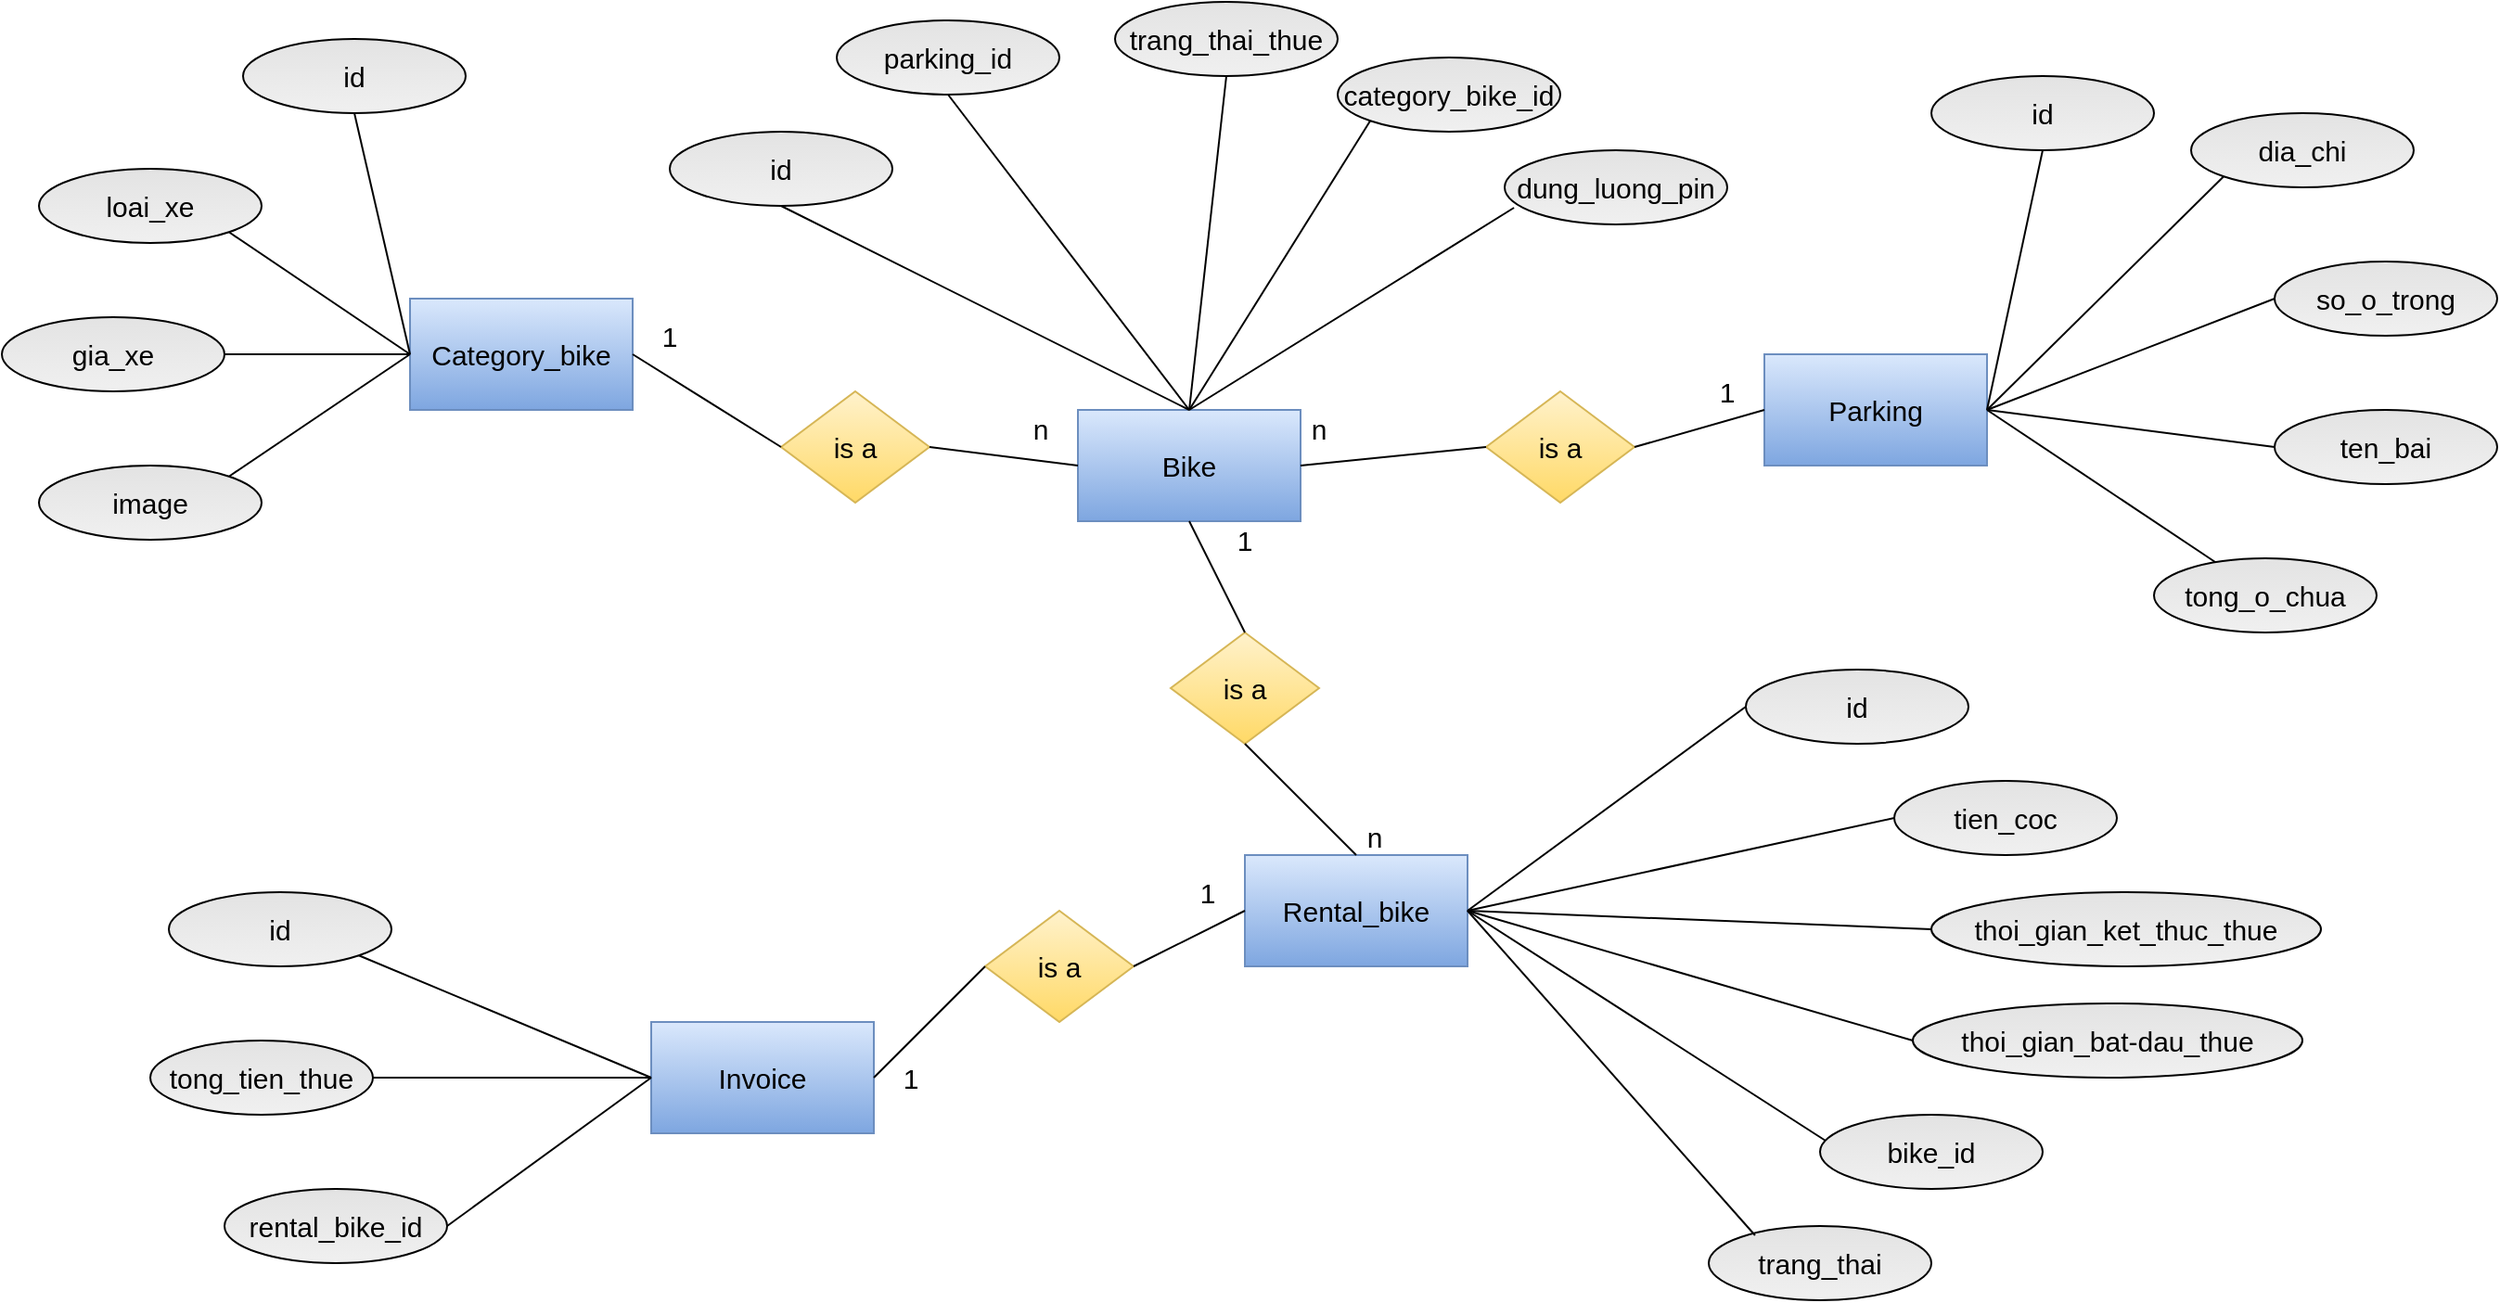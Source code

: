 <mxfile version="14.1.8" type="device"><diagram id="-MheWX2kIB_dmOo87vw7" name="Page-2"><mxGraphModel dx="2272" dy="762" grid="1" gridSize="10" guides="1" tooltips="1" connect="1" arrows="1" fold="1" page="1" pageScale="1" pageWidth="850" pageHeight="1100" math="0" shadow="0"><root><mxCell id="GlGQQRJNzmX-eLVZKdnp-0"/><mxCell id="GlGQQRJNzmX-eLVZKdnp-1" parent="GlGQQRJNzmX-eLVZKdnp-0"/><mxCell id="GlGQQRJNzmX-eLVZKdnp-2" value="Invoice" style="rounded=0;whiteSpace=wrap;html=1;strokeWidth=1;fillColor=#dae8fc;gradientColor=#7ea6e0;fontSize=15;strokeColor=#6c8ebf;" parent="GlGQQRJNzmX-eLVZKdnp-1" vertex="1"><mxGeometry x="280" y="550" width="120" height="60" as="geometry"/></mxCell><mxCell id="5u9yuAcVxXeDE1-a5YB1-0" value="Rental_bike" style="rounded=0;whiteSpace=wrap;html=1;strokeWidth=1;fillColor=#dae8fc;gradientColor=#7ea6e0;fontSize=15;strokeColor=#6c8ebf;" parent="GlGQQRJNzmX-eLVZKdnp-1" vertex="1"><mxGeometry x="600" y="460" width="120" height="60" as="geometry"/></mxCell><mxCell id="5u9yuAcVxXeDE1-a5YB1-1" value="Bike" style="rounded=0;whiteSpace=wrap;html=1;strokeWidth=1;fillColor=#dae8fc;gradientColor=#7ea6e0;fontSize=15;strokeColor=#6c8ebf;" parent="GlGQQRJNzmX-eLVZKdnp-1" vertex="1"><mxGeometry x="510" y="220" width="120" height="60" as="geometry"/></mxCell><mxCell id="5u9yuAcVxXeDE1-a5YB1-2" value="Category_bike" style="rounded=0;whiteSpace=wrap;html=1;strokeWidth=1;fillColor=#dae8fc;gradientColor=#7ea6e0;fontSize=15;strokeColor=#6c8ebf;" parent="GlGQQRJNzmX-eLVZKdnp-1" vertex="1"><mxGeometry x="150" y="160" width="120" height="60" as="geometry"/></mxCell><mxCell id="5u9yuAcVxXeDE1-a5YB1-3" value="Parking" style="rounded=0;whiteSpace=wrap;html=1;strokeWidth=1;fillColor=#dae8fc;gradientColor=#7ea6e0;fontSize=15;strokeColor=#6c8ebf;" parent="GlGQQRJNzmX-eLVZKdnp-1" vertex="1"><mxGeometry x="880" y="190" width="120" height="60" as="geometry"/></mxCell><mxCell id="RkQ1HIkHHtOVdNp3dLUg-0" value="id" style="ellipse;whiteSpace=wrap;html=1;strokeWidth=1;gradientColor=#F0F0F0;fontSize=15;fillColor=#E3E3E3;" parent="GlGQQRJNzmX-eLVZKdnp-1" vertex="1"><mxGeometry x="60" y="20" width="120" height="40" as="geometry"/></mxCell><mxCell id="RkQ1HIkHHtOVdNp3dLUg-1" value="loai_xe" style="ellipse;whiteSpace=wrap;html=1;strokeWidth=1;gradientColor=#F0F0F0;fontSize=15;fillColor=#E3E3E3;" parent="GlGQQRJNzmX-eLVZKdnp-1" vertex="1"><mxGeometry x="-50" y="90" width="120" height="40" as="geometry"/></mxCell><mxCell id="RkQ1HIkHHtOVdNp3dLUg-2" value="gia_xe" style="ellipse;whiteSpace=wrap;html=1;strokeWidth=1;gradientColor=#F0F0F0;fontSize=15;fillColor=#E3E3E3;" parent="GlGQQRJNzmX-eLVZKdnp-1" vertex="1"><mxGeometry x="-70" y="170" width="120" height="40" as="geometry"/></mxCell><mxCell id="RkQ1HIkHHtOVdNp3dLUg-3" value="image" style="ellipse;whiteSpace=wrap;html=1;strokeWidth=1;gradientColor=#F0F0F0;fontSize=15;fillColor=#E3E3E3;" parent="GlGQQRJNzmX-eLVZKdnp-1" vertex="1"><mxGeometry x="-50" y="250" width="120" height="40" as="geometry"/></mxCell><mxCell id="RkQ1HIkHHtOVdNp3dLUg-4" value="" style="endArrow=none;html=1;fontSize=15;entryX=0.5;entryY=1;entryDx=0;entryDy=0;exitX=0;exitY=0.5;exitDx=0;exitDy=0;" parent="GlGQQRJNzmX-eLVZKdnp-1" source="5u9yuAcVxXeDE1-a5YB1-2" target="RkQ1HIkHHtOVdNp3dLUg-0" edge="1"><mxGeometry width="50" height="50" relative="1" as="geometry"><mxPoint x="70" y="150" as="sourcePoint"/><mxPoint x="120" y="70" as="targetPoint"/></mxGeometry></mxCell><mxCell id="RkQ1HIkHHtOVdNp3dLUg-6" value="" style="endArrow=none;html=1;fontSize=15;entryX=1;entryY=1;entryDx=0;entryDy=0;exitX=0;exitY=0.5;exitDx=0;exitDy=0;" parent="GlGQQRJNzmX-eLVZKdnp-1" source="5u9yuAcVxXeDE1-a5YB1-2" target="RkQ1HIkHHtOVdNp3dLUg-1" edge="1"><mxGeometry width="50" height="50" relative="1" as="geometry"><mxPoint x="160" y="200" as="sourcePoint"/><mxPoint x="130" y="70" as="targetPoint"/></mxGeometry></mxCell><mxCell id="RkQ1HIkHHtOVdNp3dLUg-7" value="" style="endArrow=none;html=1;fontSize=15;entryX=1;entryY=0.5;entryDx=0;entryDy=0;exitX=0;exitY=0.5;exitDx=0;exitDy=0;" parent="GlGQQRJNzmX-eLVZKdnp-1" source="5u9yuAcVxXeDE1-a5YB1-2" target="RkQ1HIkHHtOVdNp3dLUg-2" edge="1"><mxGeometry width="50" height="50" relative="1" as="geometry"><mxPoint x="160" y="200" as="sourcePoint"/><mxPoint x="62.426" y="144.142" as="targetPoint"/></mxGeometry></mxCell><mxCell id="RkQ1HIkHHtOVdNp3dLUg-8" value="" style="endArrow=none;html=1;fontSize=15;entryX=1;entryY=0;entryDx=0;entryDy=0;" parent="GlGQQRJNzmX-eLVZKdnp-1" target="RkQ1HIkHHtOVdNp3dLUg-3" edge="1"><mxGeometry width="50" height="50" relative="1" as="geometry"><mxPoint x="150" y="190" as="sourcePoint"/><mxPoint x="60" y="210" as="targetPoint"/></mxGeometry></mxCell><mxCell id="RkQ1HIkHHtOVdNp3dLUg-9" value="id" style="ellipse;whiteSpace=wrap;html=1;strokeWidth=1;gradientColor=#F0F0F0;fontSize=15;fillColor=#E3E3E3;" parent="GlGQQRJNzmX-eLVZKdnp-1" vertex="1"><mxGeometry x="290" y="70" width="120" height="40" as="geometry"/></mxCell><mxCell id="RkQ1HIkHHtOVdNp3dLUg-10" value="parking_id" style="ellipse;whiteSpace=wrap;html=1;strokeWidth=1;gradientColor=#F0F0F0;fontSize=15;fillColor=#E3E3E3;" parent="GlGQQRJNzmX-eLVZKdnp-1" vertex="1"><mxGeometry x="380" y="10" width="120" height="40" as="geometry"/></mxCell><mxCell id="RkQ1HIkHHtOVdNp3dLUg-11" value="trang_thai_thue" style="ellipse;whiteSpace=wrap;html=1;strokeWidth=1;gradientColor=#F0F0F0;fontSize=15;fillColor=#E3E3E3;" parent="GlGQQRJNzmX-eLVZKdnp-1" vertex="1"><mxGeometry x="530" width="120" height="40" as="geometry"/></mxCell><mxCell id="RkQ1HIkHHtOVdNp3dLUg-12" value="category_bike_id" style="ellipse;whiteSpace=wrap;html=1;strokeWidth=1;gradientColor=#F0F0F0;fontSize=15;fillColor=#E3E3E3;" parent="GlGQQRJNzmX-eLVZKdnp-1" vertex="1"><mxGeometry x="650" y="30" width="120" height="40" as="geometry"/></mxCell><mxCell id="RkQ1HIkHHtOVdNp3dLUg-13" value="dung_luong_pin" style="ellipse;whiteSpace=wrap;html=1;strokeWidth=1;gradientColor=#F0F0F0;fontSize=15;fillColor=#E3E3E3;" parent="GlGQQRJNzmX-eLVZKdnp-1" vertex="1"><mxGeometry x="740" y="80" width="120" height="40" as="geometry"/></mxCell><mxCell id="RkQ1HIkHHtOVdNp3dLUg-14" value="" style="endArrow=none;html=1;fontSize=15;entryX=0.042;entryY=0.775;entryDx=0;entryDy=0;entryPerimeter=0;exitX=0.5;exitY=0;exitDx=0;exitDy=0;" parent="GlGQQRJNzmX-eLVZKdnp-1" source="5u9yuAcVxXeDE1-a5YB1-1" target="RkQ1HIkHHtOVdNp3dLUg-13" edge="1"><mxGeometry width="50" height="50" relative="1" as="geometry"><mxPoint x="580" y="150" as="sourcePoint"/><mxPoint x="630" y="100" as="targetPoint"/></mxGeometry></mxCell><mxCell id="RkQ1HIkHHtOVdNp3dLUg-15" value="" style="endArrow=none;html=1;fontSize=15;entryX=0;entryY=1;entryDx=0;entryDy=0;exitX=0.5;exitY=0;exitDx=0;exitDy=0;" parent="GlGQQRJNzmX-eLVZKdnp-1" source="5u9yuAcVxXeDE1-a5YB1-1" target="RkQ1HIkHHtOVdNp3dLUg-12" edge="1"><mxGeometry width="50" height="50" relative="1" as="geometry"><mxPoint x="580" y="230" as="sourcePoint"/><mxPoint x="755.04" y="121" as="targetPoint"/></mxGeometry></mxCell><mxCell id="RkQ1HIkHHtOVdNp3dLUg-16" value="" style="endArrow=none;html=1;fontSize=15;entryX=0.5;entryY=1;entryDx=0;entryDy=0;" parent="GlGQQRJNzmX-eLVZKdnp-1" target="RkQ1HIkHHtOVdNp3dLUg-11" edge="1"><mxGeometry width="50" height="50" relative="1" as="geometry"><mxPoint x="570" y="220" as="sourcePoint"/><mxPoint x="677.574" y="74.142" as="targetPoint"/></mxGeometry></mxCell><mxCell id="RkQ1HIkHHtOVdNp3dLUg-17" value="" style="endArrow=none;html=1;fontSize=15;entryX=0.5;entryY=1;entryDx=0;entryDy=0;" parent="GlGQQRJNzmX-eLVZKdnp-1" target="RkQ1HIkHHtOVdNp3dLUg-10" edge="1"><mxGeometry width="50" height="50" relative="1" as="geometry"><mxPoint x="570" y="220" as="sourcePoint"/><mxPoint x="600" y="50" as="targetPoint"/></mxGeometry></mxCell><mxCell id="RkQ1HIkHHtOVdNp3dLUg-18" value="" style="endArrow=none;html=1;fontSize=15;entryX=0.5;entryY=1;entryDx=0;entryDy=0;" parent="GlGQQRJNzmX-eLVZKdnp-1" target="RkQ1HIkHHtOVdNp3dLUg-9" edge="1"><mxGeometry width="50" height="50" relative="1" as="geometry"><mxPoint x="570" y="220" as="sourcePoint"/><mxPoint x="450" y="60" as="targetPoint"/></mxGeometry></mxCell><mxCell id="RkQ1HIkHHtOVdNp3dLUg-19" value="id" style="ellipse;whiteSpace=wrap;html=1;strokeWidth=1;gradientColor=#F0F0F0;fontSize=15;fillColor=#E3E3E3;" parent="GlGQQRJNzmX-eLVZKdnp-1" vertex="1"><mxGeometry x="970" y="40" width="120" height="40" as="geometry"/></mxCell><mxCell id="RkQ1HIkHHtOVdNp3dLUg-20" value="dia_chi" style="ellipse;whiteSpace=wrap;html=1;strokeWidth=1;gradientColor=#F0F0F0;fontSize=15;fillColor=#E3E3E3;" parent="GlGQQRJNzmX-eLVZKdnp-1" vertex="1"><mxGeometry x="1110" y="60" width="120" height="40" as="geometry"/></mxCell><mxCell id="RkQ1HIkHHtOVdNp3dLUg-21" value="so_o_trong" style="ellipse;whiteSpace=wrap;html=1;strokeWidth=1;gradientColor=#F0F0F0;fontSize=15;fillColor=#E3E3E3;" parent="GlGQQRJNzmX-eLVZKdnp-1" vertex="1"><mxGeometry x="1155" y="140" width="120" height="40" as="geometry"/></mxCell><mxCell id="RkQ1HIkHHtOVdNp3dLUg-22" value="ten_bai" style="ellipse;whiteSpace=wrap;html=1;strokeWidth=1;gradientColor=#F0F0F0;fontSize=15;fillColor=#E3E3E3;" parent="GlGQQRJNzmX-eLVZKdnp-1" vertex="1"><mxGeometry x="1155" y="220" width="120" height="40" as="geometry"/></mxCell><mxCell id="RkQ1HIkHHtOVdNp3dLUg-23" value="tong_o_chua" style="ellipse;whiteSpace=wrap;html=1;strokeWidth=1;gradientColor=#F0F0F0;fontSize=15;fillColor=#E3E3E3;" parent="GlGQQRJNzmX-eLVZKdnp-1" vertex="1"><mxGeometry x="1090" y="300" width="120" height="40" as="geometry"/></mxCell><mxCell id="RkQ1HIkHHtOVdNp3dLUg-25" value="" style="endArrow=none;html=1;fontSize=15;entryX=0.5;entryY=1;entryDx=0;entryDy=0;exitX=1;exitY=0.5;exitDx=0;exitDy=0;" parent="GlGQQRJNzmX-eLVZKdnp-1" source="5u9yuAcVxXeDE1-a5YB1-3" target="RkQ1HIkHHtOVdNp3dLUg-19" edge="1"><mxGeometry width="50" height="50" relative="1" as="geometry"><mxPoint x="810" y="270" as="sourcePoint"/><mxPoint x="860" y="220" as="targetPoint"/></mxGeometry></mxCell><mxCell id="RkQ1HIkHHtOVdNp3dLUg-26" value="" style="endArrow=none;html=1;fontSize=15;entryX=0;entryY=1;entryDx=0;entryDy=0;exitX=1;exitY=0.5;exitDx=0;exitDy=0;" parent="GlGQQRJNzmX-eLVZKdnp-1" source="5u9yuAcVxXeDE1-a5YB1-3" target="RkQ1HIkHHtOVdNp3dLUg-20" edge="1"><mxGeometry width="50" height="50" relative="1" as="geometry"><mxPoint x="1010" y="230" as="sourcePoint"/><mxPoint x="1040" y="90" as="targetPoint"/></mxGeometry></mxCell><mxCell id="RkQ1HIkHHtOVdNp3dLUg-27" value="" style="endArrow=none;html=1;fontSize=15;entryX=0;entryY=0.5;entryDx=0;entryDy=0;" parent="GlGQQRJNzmX-eLVZKdnp-1" target="RkQ1HIkHHtOVdNp3dLUg-21" edge="1"><mxGeometry width="50" height="50" relative="1" as="geometry"><mxPoint x="1000" y="220" as="sourcePoint"/><mxPoint x="1137.574" y="104.142" as="targetPoint"/></mxGeometry></mxCell><mxCell id="RkQ1HIkHHtOVdNp3dLUg-28" value="" style="endArrow=none;html=1;fontSize=15;entryX=0;entryY=0.5;entryDx=0;entryDy=0;" parent="GlGQQRJNzmX-eLVZKdnp-1" target="RkQ1HIkHHtOVdNp3dLUg-22" edge="1"><mxGeometry width="50" height="50" relative="1" as="geometry"><mxPoint x="1000" y="220" as="sourcePoint"/><mxPoint x="1150" y="240" as="targetPoint"/></mxGeometry></mxCell><mxCell id="RkQ1HIkHHtOVdNp3dLUg-29" value="" style="endArrow=none;html=1;fontSize=15;exitX=1;exitY=0.5;exitDx=0;exitDy=0;" parent="GlGQQRJNzmX-eLVZKdnp-1" source="5u9yuAcVxXeDE1-a5YB1-3" target="RkQ1HIkHHtOVdNp3dLUg-23" edge="1"><mxGeometry width="50" height="50" relative="1" as="geometry"><mxPoint x="1010" y="230" as="sourcePoint"/><mxPoint x="1165" y="250" as="targetPoint"/></mxGeometry></mxCell><mxCell id="RkQ1HIkHHtOVdNp3dLUg-30" value="id" style="ellipse;whiteSpace=wrap;html=1;strokeWidth=1;gradientColor=#F0F0F0;fontSize=15;fillColor=#E3E3E3;" parent="GlGQQRJNzmX-eLVZKdnp-1" vertex="1"><mxGeometry x="870" y="360" width="120" height="40" as="geometry"/></mxCell><mxCell id="RkQ1HIkHHtOVdNp3dLUg-31" value="thoi_gian_ket_thuc_thue" style="ellipse;whiteSpace=wrap;html=1;strokeWidth=1;gradientColor=#F0F0F0;fontSize=15;fillColor=#E3E3E3;" parent="GlGQQRJNzmX-eLVZKdnp-1" vertex="1"><mxGeometry x="970" y="480" width="210" height="40" as="geometry"/></mxCell><mxCell id="RkQ1HIkHHtOVdNp3dLUg-32" value="tien_coc" style="ellipse;whiteSpace=wrap;html=1;strokeWidth=1;gradientColor=#F0F0F0;fontSize=15;fillColor=#E3E3E3;" parent="GlGQQRJNzmX-eLVZKdnp-1" vertex="1"><mxGeometry x="950" y="420" width="120" height="40" as="geometry"/></mxCell><mxCell id="RkQ1HIkHHtOVdNp3dLUg-33" value="thoi_gian_bat-dau_thue" style="ellipse;whiteSpace=wrap;html=1;strokeWidth=1;gradientColor=#F0F0F0;fontSize=15;fillColor=#E3E3E3;" parent="GlGQQRJNzmX-eLVZKdnp-1" vertex="1"><mxGeometry x="960" y="540" width="210" height="40" as="geometry"/></mxCell><mxCell id="RkQ1HIkHHtOVdNp3dLUg-34" value="bike_id" style="ellipse;whiteSpace=wrap;html=1;strokeWidth=1;gradientColor=#F0F0F0;fontSize=15;fillColor=#E3E3E3;" parent="GlGQQRJNzmX-eLVZKdnp-1" vertex="1"><mxGeometry x="910" y="600" width="120" height="40" as="geometry"/></mxCell><mxCell id="RkQ1HIkHHtOVdNp3dLUg-35" value="trang_thai" style="ellipse;whiteSpace=wrap;html=1;strokeWidth=1;gradientColor=#F0F0F0;fontSize=15;fillColor=#E3E3E3;" parent="GlGQQRJNzmX-eLVZKdnp-1" vertex="1"><mxGeometry x="850" y="660" width="120" height="40" as="geometry"/></mxCell><mxCell id="RkQ1HIkHHtOVdNp3dLUg-36" value="id" style="ellipse;whiteSpace=wrap;html=1;strokeWidth=1;gradientColor=#F0F0F0;fontSize=15;fillColor=#E3E3E3;" parent="GlGQQRJNzmX-eLVZKdnp-1" vertex="1"><mxGeometry x="20" y="480" width="120" height="40" as="geometry"/></mxCell><mxCell id="RkQ1HIkHHtOVdNp3dLUg-37" value="tong_tien_thue" style="ellipse;whiteSpace=wrap;html=1;strokeWidth=1;gradientColor=#F0F0F0;fontSize=15;fillColor=#E3E3E3;" parent="GlGQQRJNzmX-eLVZKdnp-1" vertex="1"><mxGeometry x="10" y="560" width="120" height="40" as="geometry"/></mxCell><mxCell id="RkQ1HIkHHtOVdNp3dLUg-38" value="rental_bike_id" style="ellipse;whiteSpace=wrap;html=1;strokeWidth=1;gradientColor=#F0F0F0;fontSize=15;fillColor=#E3E3E3;" parent="GlGQQRJNzmX-eLVZKdnp-1" vertex="1"><mxGeometry x="50" y="640" width="120" height="40" as="geometry"/></mxCell><mxCell id="RkQ1HIkHHtOVdNp3dLUg-39" value="" style="endArrow=none;html=1;fontSize=15;entryX=0;entryY=0.5;entryDx=0;entryDy=0;exitX=1;exitY=0.5;exitDx=0;exitDy=0;" parent="GlGQQRJNzmX-eLVZKdnp-1" source="5u9yuAcVxXeDE1-a5YB1-0" target="RkQ1HIkHHtOVdNp3dLUg-30" edge="1"><mxGeometry width="50" height="50" relative="1" as="geometry"><mxPoint x="610" y="640" as="sourcePoint"/><mxPoint x="660" y="590" as="targetPoint"/></mxGeometry></mxCell><mxCell id="RkQ1HIkHHtOVdNp3dLUg-40" value="" style="endArrow=none;html=1;fontSize=15;entryX=0;entryY=0.5;entryDx=0;entryDy=0;exitX=1;exitY=0.5;exitDx=0;exitDy=0;" parent="GlGQQRJNzmX-eLVZKdnp-1" source="5u9yuAcVxXeDE1-a5YB1-0" target="RkQ1HIkHHtOVdNp3dLUg-32" edge="1"><mxGeometry width="50" height="50" relative="1" as="geometry"><mxPoint x="730" y="500" as="sourcePoint"/><mxPoint x="880" y="390" as="targetPoint"/></mxGeometry></mxCell><mxCell id="RkQ1HIkHHtOVdNp3dLUg-41" value="" style="endArrow=none;html=1;fontSize=15;entryX=0;entryY=0.5;entryDx=0;entryDy=0;exitX=1;exitY=0.5;exitDx=0;exitDy=0;" parent="GlGQQRJNzmX-eLVZKdnp-1" source="5u9yuAcVxXeDE1-a5YB1-0" target="RkQ1HIkHHtOVdNp3dLUg-31" edge="1"><mxGeometry width="50" height="50" relative="1" as="geometry"><mxPoint x="730" y="500" as="sourcePoint"/><mxPoint x="960" y="450" as="targetPoint"/></mxGeometry></mxCell><mxCell id="RkQ1HIkHHtOVdNp3dLUg-42" value="" style="endArrow=none;html=1;fontSize=15;entryX=0;entryY=0.5;entryDx=0;entryDy=0;exitX=1;exitY=0.5;exitDx=0;exitDy=0;" parent="GlGQQRJNzmX-eLVZKdnp-1" source="5u9yuAcVxXeDE1-a5YB1-0" target="RkQ1HIkHHtOVdNp3dLUg-33" edge="1"><mxGeometry width="50" height="50" relative="1" as="geometry"><mxPoint x="730" y="500" as="sourcePoint"/><mxPoint x="980" y="510" as="targetPoint"/></mxGeometry></mxCell><mxCell id="RkQ1HIkHHtOVdNp3dLUg-43" value="" style="endArrow=none;html=1;fontSize=15;entryX=0.025;entryY=0.35;entryDx=0;entryDy=0;exitX=1;exitY=0.5;exitDx=0;exitDy=0;entryPerimeter=0;" parent="GlGQQRJNzmX-eLVZKdnp-1" source="5u9yuAcVxXeDE1-a5YB1-0" target="RkQ1HIkHHtOVdNp3dLUg-34" edge="1"><mxGeometry width="50" height="50" relative="1" as="geometry"><mxPoint x="730" y="500" as="sourcePoint"/><mxPoint x="970" y="570" as="targetPoint"/></mxGeometry></mxCell><mxCell id="RkQ1HIkHHtOVdNp3dLUg-44" value="" style="endArrow=none;html=1;fontSize=15;entryX=0.208;entryY=0.125;entryDx=0;entryDy=0;exitX=1;exitY=0.5;exitDx=0;exitDy=0;entryPerimeter=0;" parent="GlGQQRJNzmX-eLVZKdnp-1" source="5u9yuAcVxXeDE1-a5YB1-0" target="RkQ1HIkHHtOVdNp3dLUg-35" edge="1"><mxGeometry width="50" height="50" relative="1" as="geometry"><mxPoint x="730" y="500" as="sourcePoint"/><mxPoint x="923" y="624" as="targetPoint"/></mxGeometry></mxCell><mxCell id="RkQ1HIkHHtOVdNp3dLUg-45" value="" style="endArrow=none;html=1;fontSize=15;exitX=0;exitY=0.5;exitDx=0;exitDy=0;entryX=1;entryY=1;entryDx=0;entryDy=0;" parent="GlGQQRJNzmX-eLVZKdnp-1" source="GlGQQRJNzmX-eLVZKdnp-2" target="RkQ1HIkHHtOVdNp3dLUg-36" edge="1"><mxGeometry width="50" height="50" relative="1" as="geometry"><mxPoint x="240" y="520" as="sourcePoint"/><mxPoint x="290" y="470" as="targetPoint"/></mxGeometry></mxCell><mxCell id="RkQ1HIkHHtOVdNp3dLUg-46" value="" style="endArrow=none;html=1;fontSize=15;entryX=1;entryY=0.5;entryDx=0;entryDy=0;" parent="GlGQQRJNzmX-eLVZKdnp-1" target="RkQ1HIkHHtOVdNp3dLUg-37" edge="1"><mxGeometry width="50" height="50" relative="1" as="geometry"><mxPoint x="280" y="580" as="sourcePoint"/><mxPoint x="132.426" y="524.142" as="targetPoint"/></mxGeometry></mxCell><mxCell id="RkQ1HIkHHtOVdNp3dLUg-47" value="" style="endArrow=none;html=1;fontSize=15;entryX=1;entryY=0.5;entryDx=0;entryDy=0;exitX=0;exitY=0.5;exitDx=0;exitDy=0;" parent="GlGQQRJNzmX-eLVZKdnp-1" source="GlGQQRJNzmX-eLVZKdnp-2" target="RkQ1HIkHHtOVdNp3dLUg-38" edge="1"><mxGeometry width="50" height="50" relative="1" as="geometry"><mxPoint x="290" y="590" as="sourcePoint"/><mxPoint x="140" y="590" as="targetPoint"/></mxGeometry></mxCell><mxCell id="RkQ1HIkHHtOVdNp3dLUg-48" value="is a" style="rhombus;whiteSpace=wrap;html=1;strokeWidth=1;fillColor=#fff2cc;gradientColor=#ffd966;fontSize=15;strokeColor=#d6b656;" parent="GlGQQRJNzmX-eLVZKdnp-1" vertex="1"><mxGeometry x="350" y="210" width="80" height="60" as="geometry"/></mxCell><mxCell id="RkQ1HIkHHtOVdNp3dLUg-49" value="is a" style="rhombus;whiteSpace=wrap;html=1;strokeWidth=1;fillColor=#fff2cc;gradientColor=#ffd966;fontSize=15;strokeColor=#d6b656;" parent="GlGQQRJNzmX-eLVZKdnp-1" vertex="1"><mxGeometry x="730" y="210" width="80" height="60" as="geometry"/></mxCell><mxCell id="RkQ1HIkHHtOVdNp3dLUg-50" value="is a" style="rhombus;whiteSpace=wrap;html=1;strokeWidth=1;fillColor=#fff2cc;gradientColor=#ffd966;fontSize=15;strokeColor=#d6b656;" parent="GlGQQRJNzmX-eLVZKdnp-1" vertex="1"><mxGeometry x="560" y="340" width="80" height="60" as="geometry"/></mxCell><mxCell id="RkQ1HIkHHtOVdNp3dLUg-51" value="is a" style="rhombus;whiteSpace=wrap;html=1;strokeWidth=1;fillColor=#fff2cc;gradientColor=#ffd966;fontSize=15;strokeColor=#d6b656;" parent="GlGQQRJNzmX-eLVZKdnp-1" vertex="1"><mxGeometry x="460" y="490" width="80" height="60" as="geometry"/></mxCell><mxCell id="RkQ1HIkHHtOVdNp3dLUg-52" value="" style="endArrow=none;html=1;fontSize=15;entryX=0;entryY=0.5;entryDx=0;entryDy=0;exitX=1;exitY=0.5;exitDx=0;exitDy=0;" parent="GlGQQRJNzmX-eLVZKdnp-1" source="RkQ1HIkHHtOVdNp3dLUg-49" target="5u9yuAcVxXeDE1-a5YB1-3" edge="1"><mxGeometry width="50" height="50" relative="1" as="geometry"><mxPoint x="690" y="380" as="sourcePoint"/><mxPoint x="740" y="330" as="targetPoint"/></mxGeometry></mxCell><mxCell id="RkQ1HIkHHtOVdNp3dLUg-53" value="" style="endArrow=none;html=1;fontSize=15;exitX=1;exitY=0.5;exitDx=0;exitDy=0;" parent="GlGQQRJNzmX-eLVZKdnp-1" source="5u9yuAcVxXeDE1-a5YB1-1" edge="1"><mxGeometry width="50" height="50" relative="1" as="geometry"><mxPoint x="820" y="250" as="sourcePoint"/><mxPoint x="730" y="240" as="targetPoint"/></mxGeometry></mxCell><mxCell id="RkQ1HIkHHtOVdNp3dLUg-54" value="" style="endArrow=none;html=1;fontSize=15;entryX=0;entryY=0.5;entryDx=0;entryDy=0;exitX=1;exitY=0.5;exitDx=0;exitDy=0;" parent="GlGQQRJNzmX-eLVZKdnp-1" source="RkQ1HIkHHtOVdNp3dLUg-48" target="5u9yuAcVxXeDE1-a5YB1-1" edge="1"><mxGeometry width="50" height="50" relative="1" as="geometry"><mxPoint x="350" y="380" as="sourcePoint"/><mxPoint x="400" y="330" as="targetPoint"/></mxGeometry></mxCell><mxCell id="RkQ1HIkHHtOVdNp3dLUg-55" value="" style="endArrow=none;html=1;fontSize=15;entryX=0;entryY=0.5;entryDx=0;entryDy=0;exitX=1;exitY=0.5;exitDx=0;exitDy=0;" parent="GlGQQRJNzmX-eLVZKdnp-1" source="5u9yuAcVxXeDE1-a5YB1-2" target="RkQ1HIkHHtOVdNp3dLUg-48" edge="1"><mxGeometry width="50" height="50" relative="1" as="geometry"><mxPoint x="440" y="250" as="sourcePoint"/><mxPoint x="520" y="260" as="targetPoint"/></mxGeometry></mxCell><mxCell id="RkQ1HIkHHtOVdNp3dLUg-56" value="" style="endArrow=none;html=1;fontSize=15;entryX=0;entryY=0.5;entryDx=0;entryDy=0;exitX=1;exitY=0.5;exitDx=0;exitDy=0;" parent="GlGQQRJNzmX-eLVZKdnp-1" source="GlGQQRJNzmX-eLVZKdnp-2" target="RkQ1HIkHHtOVdNp3dLUg-51" edge="1"><mxGeometry width="50" height="50" relative="1" as="geometry"><mxPoint x="280" y="200" as="sourcePoint"/><mxPoint x="360" y="250" as="targetPoint"/></mxGeometry></mxCell><mxCell id="RkQ1HIkHHtOVdNp3dLUg-57" value="" style="endArrow=none;html=1;fontSize=15;entryX=0;entryY=0.5;entryDx=0;entryDy=0;exitX=1;exitY=0.5;exitDx=0;exitDy=0;" parent="GlGQQRJNzmX-eLVZKdnp-1" source="RkQ1HIkHHtOVdNp3dLUg-51" target="5u9yuAcVxXeDE1-a5YB1-0" edge="1"><mxGeometry width="50" height="50" relative="1" as="geometry"><mxPoint x="410" y="590" as="sourcePoint"/><mxPoint x="470" y="530" as="targetPoint"/></mxGeometry></mxCell><mxCell id="RkQ1HIkHHtOVdNp3dLUg-58" value="" style="endArrow=none;html=1;fontSize=15;entryX=0.5;entryY=1;entryDx=0;entryDy=0;exitX=0.5;exitY=0;exitDx=0;exitDy=0;" parent="GlGQQRJNzmX-eLVZKdnp-1" source="RkQ1HIkHHtOVdNp3dLUg-50" target="5u9yuAcVxXeDE1-a5YB1-1" edge="1"><mxGeometry width="50" height="50" relative="1" as="geometry"><mxPoint x="610" y="380" as="sourcePoint"/><mxPoint x="660" y="330" as="targetPoint"/></mxGeometry></mxCell><mxCell id="RkQ1HIkHHtOVdNp3dLUg-59" value="" style="endArrow=none;html=1;fontSize=15;entryX=0.5;entryY=1;entryDx=0;entryDy=0;exitX=0.5;exitY=0;exitDx=0;exitDy=0;" parent="GlGQQRJNzmX-eLVZKdnp-1" source="5u9yuAcVxXeDE1-a5YB1-0" target="RkQ1HIkHHtOVdNp3dLUg-50" edge="1"><mxGeometry width="50" height="50" relative="1" as="geometry"><mxPoint x="610" y="350" as="sourcePoint"/><mxPoint x="580" y="290" as="targetPoint"/></mxGeometry></mxCell><mxCell id="RkQ1HIkHHtOVdNp3dLUg-60" value="n" style="text;html=1;strokeColor=none;fillColor=none;align=center;verticalAlign=middle;whiteSpace=wrap;rounded=0;fontSize=15;" parent="GlGQQRJNzmX-eLVZKdnp-1" vertex="1"><mxGeometry x="470" y="220" width="40" height="20" as="geometry"/></mxCell><mxCell id="RkQ1HIkHHtOVdNp3dLUg-61" value="1" style="text;html=1;strokeColor=none;fillColor=none;align=center;verticalAlign=middle;whiteSpace=wrap;rounded=0;fontSize=15;" parent="GlGQQRJNzmX-eLVZKdnp-1" vertex="1"><mxGeometry x="270" y="170" width="40" height="20" as="geometry"/></mxCell><mxCell id="RkQ1HIkHHtOVdNp3dLUg-62" value="n" style="text;html=1;strokeColor=none;fillColor=none;align=center;verticalAlign=middle;whiteSpace=wrap;rounded=0;fontSize=15;" parent="GlGQQRJNzmX-eLVZKdnp-1" vertex="1"><mxGeometry x="620" y="220" width="40" height="20" as="geometry"/></mxCell><mxCell id="RkQ1HIkHHtOVdNp3dLUg-63" value="1" style="text;html=1;strokeColor=none;fillColor=none;align=center;verticalAlign=middle;whiteSpace=wrap;rounded=0;fontSize=15;" parent="GlGQQRJNzmX-eLVZKdnp-1" vertex="1"><mxGeometry x="840" y="200" width="40" height="20" as="geometry"/></mxCell><mxCell id="RkQ1HIkHHtOVdNp3dLUg-64" value="1" style="text;html=1;strokeColor=none;fillColor=none;align=center;verticalAlign=middle;whiteSpace=wrap;rounded=0;fontSize=15;" parent="GlGQQRJNzmX-eLVZKdnp-1" vertex="1"><mxGeometry x="580" y="280" width="40" height="20" as="geometry"/></mxCell><mxCell id="RkQ1HIkHHtOVdNp3dLUg-65" value="n" style="text;html=1;strokeColor=none;fillColor=none;align=center;verticalAlign=middle;whiteSpace=wrap;rounded=0;fontSize=15;" parent="GlGQQRJNzmX-eLVZKdnp-1" vertex="1"><mxGeometry x="650" y="440" width="40" height="20" as="geometry"/></mxCell><mxCell id="RkQ1HIkHHtOVdNp3dLUg-66" value="1" style="text;html=1;strokeColor=none;fillColor=none;align=center;verticalAlign=middle;whiteSpace=wrap;rounded=0;fontSize=15;" parent="GlGQQRJNzmX-eLVZKdnp-1" vertex="1"><mxGeometry x="560" y="470" width="40" height="20" as="geometry"/></mxCell><mxCell id="RkQ1HIkHHtOVdNp3dLUg-67" value="1" style="text;html=1;strokeColor=none;fillColor=none;align=center;verticalAlign=middle;whiteSpace=wrap;rounded=0;fontSize=15;" parent="GlGQQRJNzmX-eLVZKdnp-1" vertex="1"><mxGeometry x="400" y="570" width="40" height="20" as="geometry"/></mxCell></root></mxGraphModel></diagram></mxfile>